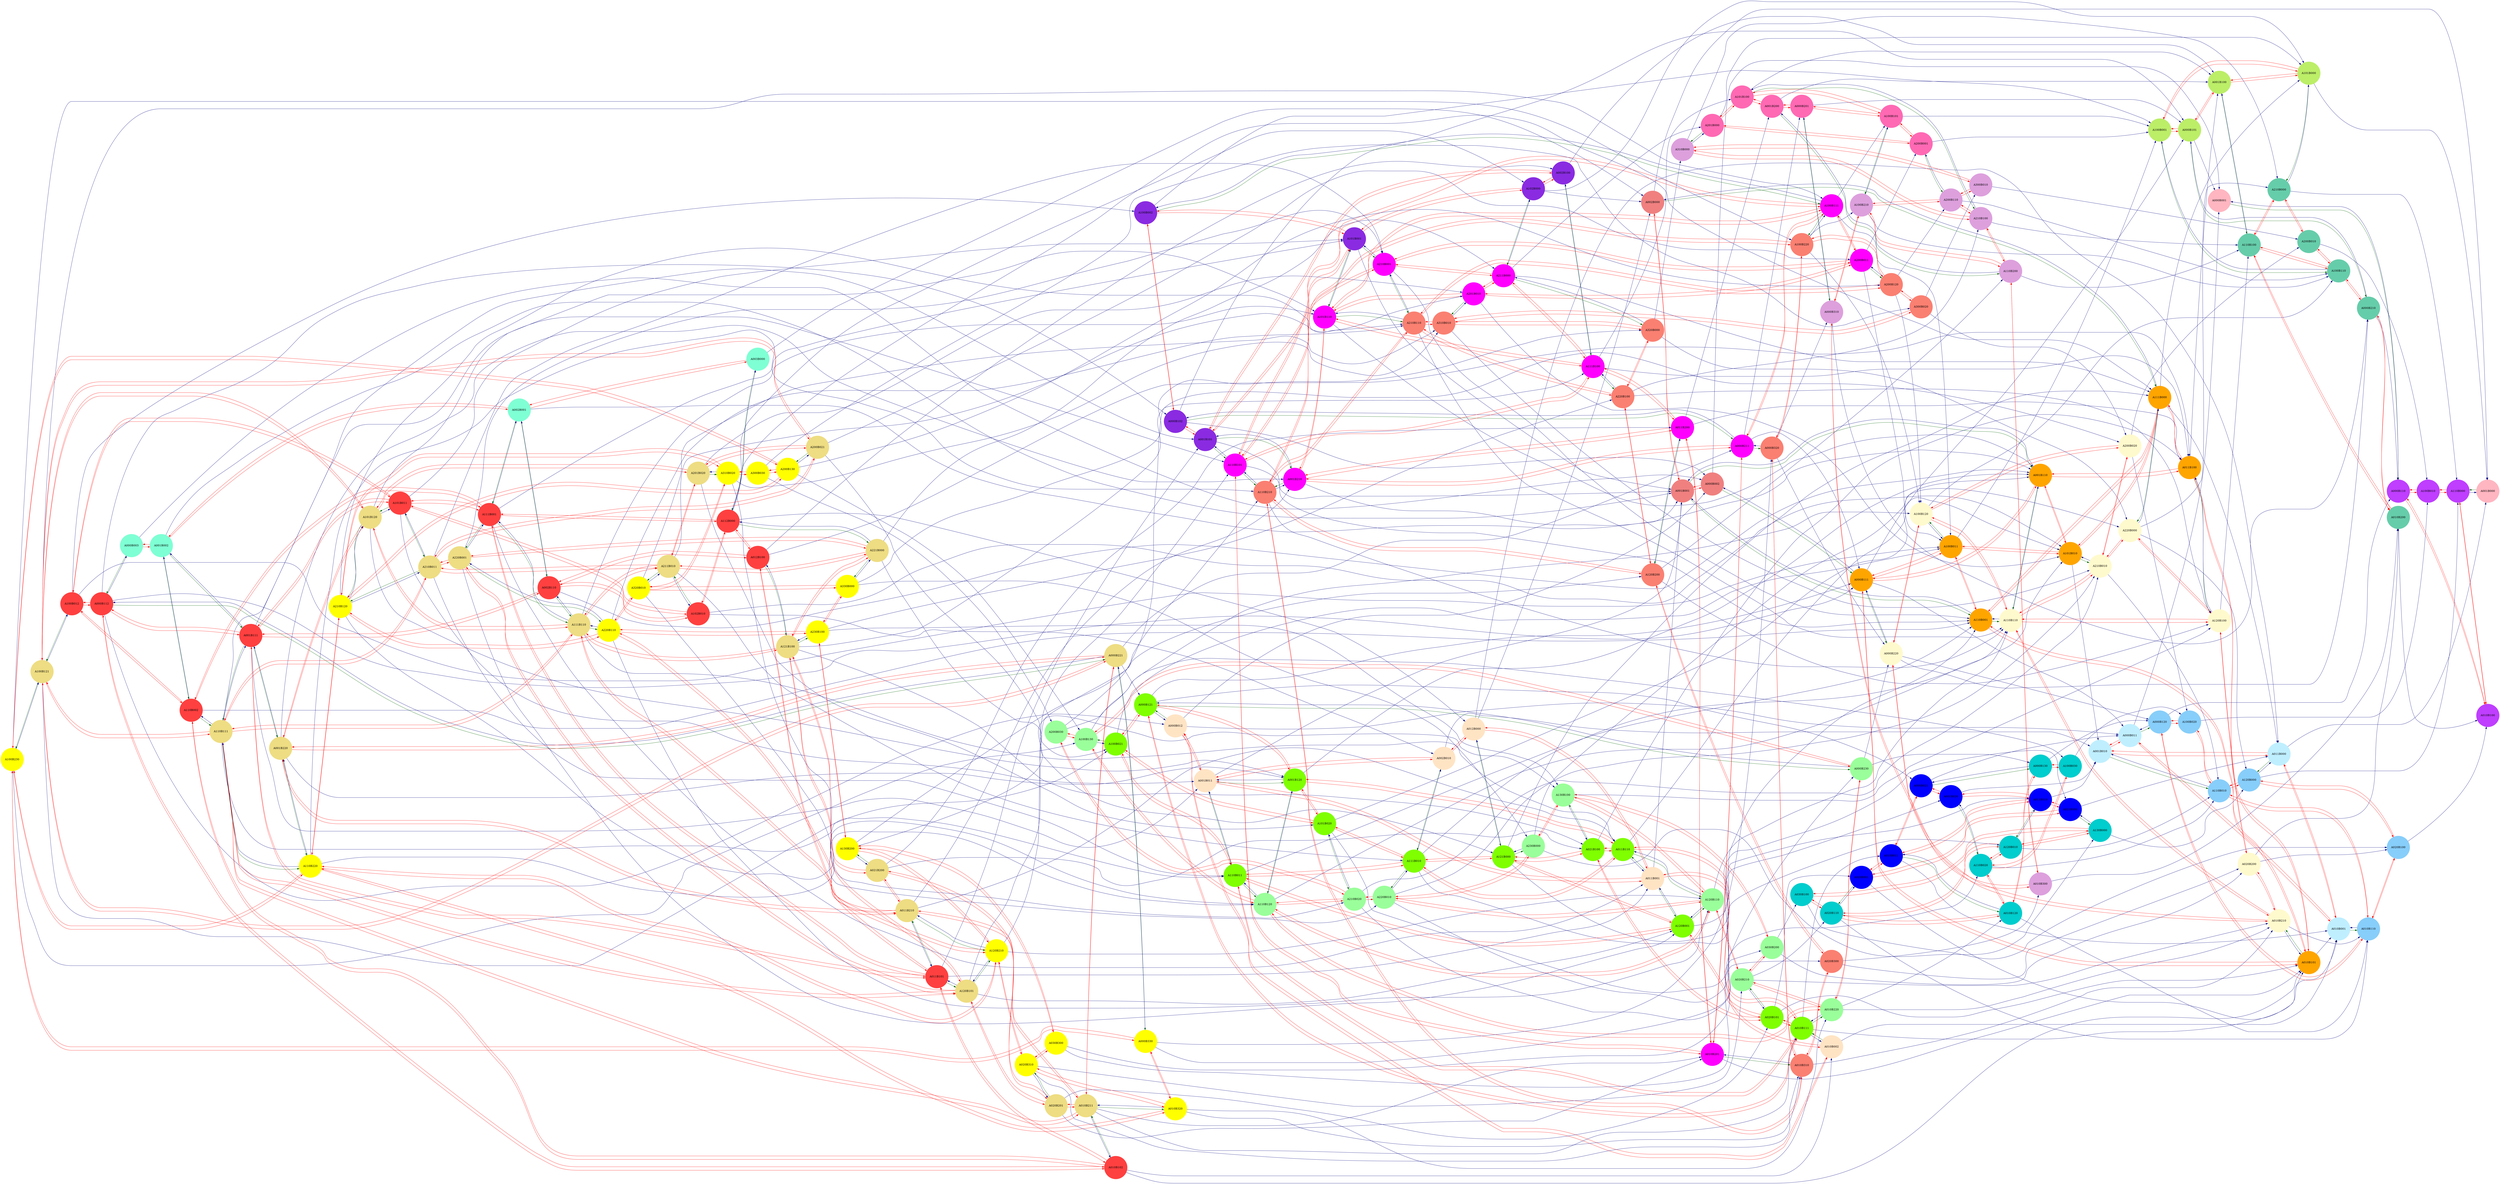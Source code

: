 digraph markov_chain {
	rankdir = LR
	A000B001 [shape = circle, style = filled, color = lightpink];
	A001B000 [shape = circle, style = filled, color = lightpink];
	A000B002 [shape = circle, style = filled, color = lightcoral];
	A001B001 [shape = circle, style = filled, color = lightcoral];
	A002B000 [shape = circle, style = filled, color = lightcoral];
	A000B003 [shape = circle, style = filled, color = aquamarine];
	A001B002 [shape = circle, style = filled, color = aquamarine];
	A002B001 [shape = circle, style = filled, color = aquamarine];
	A003B000 [shape = circle, style = filled, color = aquamarine];
	A000B011 [shape = circle, style = filled, color = lightblue1];
	A001B010 [shape = circle, style = filled, color = lightblue1];
	A010B001 [shape = circle, style = filled, color = lightblue1];
	A011B000 [shape = circle, style = filled, color = lightblue1];
	A000B012 [shape = circle, style = filled, color = bisque];
	A001B011 [shape = circle, style = filled, color = bisque];
	A002B010 [shape = circle, style = filled, color = bisque];
	A010B002 [shape = circle, style = filled, color = bisque];
	A011B001 [shape = circle, style = filled, color = bisque];
	A012B000 [shape = circle, style = filled, color = bisque];
	A000B021 [shape = circle, style = filled, color = blue];
	A001B020 [shape = circle, style = filled, color = blue];
	A010B011 [shape = circle, style = filled, color = blue];
	A011B010 [shape = circle, style = filled, color = blue];
	A020B001 [shape = circle, style = filled, color = blue];
	A021B000 [shape = circle, style = filled, color = blue];
	A000B101 [shape = circle, style = filled, color = darkolivegreen2];
	A001B100 [shape = circle, style = filled, color = darkolivegreen2];
	A100B001 [shape = circle, style = filled, color = darkolivegreen2];
	A101B000 [shape = circle, style = filled, color = darkolivegreen2];
	A000B102 [shape = circle, style = filled, color = blueviolet];
	A001B101 [shape = circle, style = filled, color = blueviolet];
	A002B100 [shape = circle, style = filled, color = blueviolet];
	A100B002 [shape = circle, style = filled, color = blueviolet];
	A101B001 [shape = circle, style = filled, color = blueviolet];
	A102B000 [shape = circle, style = filled, color = blueviolet];
	A000B110 [shape = circle, style = filled, color = darkorchid1];
	A010B100 [shape = circle, style = filled, color = darkorchid1];
	A100B010 [shape = circle, style = filled, color = darkorchid1];
	A110B000 [shape = circle, style = filled, color = darkorchid1];
	A000B111 [shape = circle, style = filled, color = orange];
	A001B110 [shape = circle, style = filled, color = orange];
	A010B101 [shape = circle, style = filled, color = orange];
	A011B100 [shape = circle, style = filled, color = orange];
	A100B011 [shape = circle, style = filled, color = orange];
	A101B010 [shape = circle, style = filled, color = orange];
	A110B001 [shape = circle, style = filled, color = orange];
	A111B000 [shape = circle, style = filled, color = orange];
	A000B112 [shape = circle, style = filled, color = brown1];
	A001B111 [shape = circle, style = filled, color = brown1];
	A002B110 [shape = circle, style = filled, color = brown1];
	A010B102 [shape = circle, style = filled, color = brown1];
	A011B101 [shape = circle, style = filled, color = brown1];
	A012B100 [shape = circle, style = filled, color = brown1];
	A100B012 [shape = circle, style = filled, color = brown1];
	A101B011 [shape = circle, style = filled, color = brown1];
	A102B010 [shape = circle, style = filled, color = brown1];
	A110B002 [shape = circle, style = filled, color = brown1];
	A111B001 [shape = circle, style = filled, color = brown1];
	A112B000 [shape = circle, style = filled, color = brown1];
	A000B120 [shape = circle, style = filled, color = lightskyblue];
	A010B110 [shape = circle, style = filled, color = lightskyblue];
	A020B100 [shape = circle, style = filled, color = lightskyblue];
	A100B020 [shape = circle, style = filled, color = lightskyblue];
	A110B010 [shape = circle, style = filled, color = lightskyblue];
	A120B000 [shape = circle, style = filled, color = lightskyblue];
	A000B121 [shape = circle, style = filled, color = chartreuse];
	A001B120 [shape = circle, style = filled, color = chartreuse];
	A010B111 [shape = circle, style = filled, color = chartreuse];
	A011B110 [shape = circle, style = filled, color = chartreuse];
	A020B101 [shape = circle, style = filled, color = chartreuse];
	A021B100 [shape = circle, style = filled, color = chartreuse];
	A100B021 [shape = circle, style = filled, color = chartreuse];
	A101B020 [shape = circle, style = filled, color = chartreuse];
	A110B011 [shape = circle, style = filled, color = chartreuse];
	A111B010 [shape = circle, style = filled, color = chartreuse];
	A120B001 [shape = circle, style = filled, color = chartreuse];
	A121B000 [shape = circle, style = filled, color = chartreuse];
	A000B130 [shape = circle, style = filled, color = cyan3];
	A010B120 [shape = circle, style = filled, color = cyan3];
	A020B110 [shape = circle, style = filled, color = cyan3];
	A030B100 [shape = circle, style = filled, color = cyan3];
	A100B030 [shape = circle, style = filled, color = cyan3];
	A110B020 [shape = circle, style = filled, color = cyan3];
	A120B010 [shape = circle, style = filled, color = cyan3];
	A130B000 [shape = circle, style = filled, color = cyan3];
	A000B201 [shape = circle, style = filled, color = hotpink];
	A001B200 [shape = circle, style = filled, color = hotpink];
	A100B101 [shape = circle, style = filled, color = hotpink];
	A101B100 [shape = circle, style = filled, color = hotpink];
	A200B001 [shape = circle, style = filled, color = hotpink];
	A201B000 [shape = circle, style = filled, color = hotpink];
	A000B210 [shape = circle, style = filled, color = mediumaquamarine];
	A010B200 [shape = circle, style = filled, color = mediumaquamarine];
	A100B110 [shape = circle, style = filled, color = mediumaquamarine];
	A110B100 [shape = circle, style = filled, color = mediumaquamarine];
	A200B010 [shape = circle, style = filled, color = mediumaquamarine];
	A210B000 [shape = circle, style = filled, color = mediumaquamarine];
	A000B211 [shape = circle, style = filled, color = magenta];
	A001B210 [shape = circle, style = filled, color = magenta];
	A010B201 [shape = circle, style = filled, color = magenta];
	A011B200 [shape = circle, style = filled, color = magenta];
	A100B111 [shape = circle, style = filled, color = magenta];
	A101B110 [shape = circle, style = filled, color = magenta];
	A110B101 [shape = circle, style = filled, color = magenta];
	A111B100 [shape = circle, style = filled, color = magenta];
	A200B011 [shape = circle, style = filled, color = magenta];
	A201B010 [shape = circle, style = filled, color = magenta];
	A210B001 [shape = circle, style = filled, color = magenta];
	A211B000 [shape = circle, style = filled, color = magenta];
	A000B220 [shape = circle, style = filled, color = lemonchiffon];
	A010B210 [shape = circle, style = filled, color = lemonchiffon];
	A020B200 [shape = circle, style = filled, color = lemonchiffon];
	A100B120 [shape = circle, style = filled, color = lemonchiffon];
	A110B110 [shape = circle, style = filled, color = lemonchiffon];
	A120B100 [shape = circle, style = filled, color = lemonchiffon];
	A200B020 [shape = circle, style = filled, color = lemonchiffon];
	A210B010 [shape = circle, style = filled, color = lemonchiffon];
	A220B000 [shape = circle, style = filled, color = lemonchiffon];
	A000B221 [shape = circle, style = filled, color = lightgoldenrod];
	A001B220 [shape = circle, style = filled, color = lightgoldenrod];
	A010B211 [shape = circle, style = filled, color = lightgoldenrod];
	A011B210 [shape = circle, style = filled, color = lightgoldenrod];
	A020B201 [shape = circle, style = filled, color = lightgoldenrod];
	A021B200 [shape = circle, style = filled, color = lightgoldenrod];
	A100B121 [shape = circle, style = filled, color = lightgoldenrod];
	A101B120 [shape = circle, style = filled, color = lightgoldenrod];
	A110B111 [shape = circle, style = filled, color = lightgoldenrod];
	A111B110 [shape = circle, style = filled, color = lightgoldenrod];
	A120B101 [shape = circle, style = filled, color = lightgoldenrod];
	A121B100 [shape = circle, style = filled, color = lightgoldenrod];
	A200B021 [shape = circle, style = filled, color = lightgoldenrod];
	A201B020 [shape = circle, style = filled, color = lightgoldenrod];
	A210B011 [shape = circle, style = filled, color = lightgoldenrod];
	A211B010 [shape = circle, style = filled, color = lightgoldenrod];
	A220B001 [shape = circle, style = filled, color = lightgoldenrod];
	A221B000 [shape = circle, style = filled, color = lightgoldenrod];
	A000B230 [shape = circle, style = filled, color = palegreen1];
	A010B220 [shape = circle, style = filled, color = palegreen1];
	A020B210 [shape = circle, style = filled, color = palegreen1];
	A030B200 [shape = circle, style = filled, color = palegreen1];
	A100B130 [shape = circle, style = filled, color = palegreen1];
	A110B120 [shape = circle, style = filled, color = palegreen1];
	A120B110 [shape = circle, style = filled, color = palegreen1];
	A130B100 [shape = circle, style = filled, color = palegreen1];
	A200B030 [shape = circle, style = filled, color = palegreen1];
	A210B020 [shape = circle, style = filled, color = palegreen1];
	A220B010 [shape = circle, style = filled, color = palegreen1];
	A230B000 [shape = circle, style = filled, color = palegreen1];
	A000B310 [shape = circle, style = filled, color = plum];
	A010B300 [shape = circle, style = filled, color = plum];
	A100B210 [shape = circle, style = filled, color = plum];
	A110B200 [shape = circle, style = filled, color = plum];
	A200B110 [shape = circle, style = filled, color = plum];
	A210B100 [shape = circle, style = filled, color = plum];
	A300B010 [shape = circle, style = filled, color = plum];
	A310B000 [shape = circle, style = filled, color = plum];
	A000B320 [shape = circle, style = filled, color = salmon];
	A010B310 [shape = circle, style = filled, color = salmon];
	A020B300 [shape = circle, style = filled, color = salmon];
	A100B220 [shape = circle, style = filled, color = salmon];
	A110B210 [shape = circle, style = filled, color = salmon];
	A120B200 [shape = circle, style = filled, color = salmon];
	A200B120 [shape = circle, style = filled, color = salmon];
	A210B110 [shape = circle, style = filled, color = salmon];
	A220B100 [shape = circle, style = filled, color = salmon];
	A300B020 [shape = circle, style = filled, color = salmon];
	A310B010 [shape = circle, style = filled, color = salmon];
	A320B000 [shape = circle, style = filled, color = salmon];
	A000B330 [shape = circle, style = filled, color = yellow];
	A010B320 [shape = circle, style = filled, color = yellow];
	A020B310 [shape = circle, style = filled, color = yellow];
	A030B300 [shape = circle, style = filled, color = yellow];
	A100B230 [shape = circle, style = filled, color = yellow];
	A110B220 [shape = circle, style = filled, color = yellow];
	A120B210 [shape = circle, style = filled, color = yellow];
	A130B200 [shape = circle, style = filled, color = yellow];
	A200B130 [shape = circle, style = filled, color = yellow];
	A210B120 [shape = circle, style = filled, color = yellow];
	A220B110 [shape = circle, style = filled, color = yellow];
	A230B100 [shape = circle, style = filled, color = yellow];
	A300B030 [shape = circle, style = filled, color = yellow];
	A310B020 [shape = circle, style = filled, color = yellow];
	A320B010 [shape = circle, style = filled, color = yellow];
	A330B000 [shape = circle, style = filled, color = yellow];
	A000B001 -> A000B110 [ color = darkgreen ];
	A001B000 -> A110B000 [ color = darkgreen ];
	A000B002 -> A000B001 [ color = navy ];
	A000B002 -> A001B001 [ color = red ];
	A000B002 -> A000B111 [ color = darkgreen ];
	A001B001 -> A000B002 [ color = red ];
	A001B001 -> A002B000 [ color = red ];
	A001B001 -> A001B110 [ color = darkgreen ];
	A001B001 -> A110B001 [ color = darkgreen ];
	A002B000 -> A001B000 [ color = navy ];
	A002B000 -> A001B001 [ color = red ];
	A002B000 -> A111B000 [ color = darkgreen ];
	A000B003 -> A000B002 [ color = navy ];
	A000B003 -> A001B002 [ color = red ];
	A000B003 -> A000B112 [ color = darkgreen ];
	A001B002 -> A001B001 [ color = navy ];
	A001B002 -> A000B003 [ color = red ];
	A001B002 -> A002B001 [ color = red ];
	A001B002 -> A001B111 [ color = darkgreen ];
	A001B002 -> A110B002 [ color = darkgreen ];
	A002B001 -> A001B001 [ color = navy ];
	A002B001 -> A001B002 [ color = red ];
	A002B001 -> A003B000 [ color = red ];
	A002B001 -> A002B110 [ color = darkgreen ];
	A002B001 -> A111B001 [ color = darkgreen ];
	A003B000 -> A002B000 [ color = navy ];
	A003B000 -> A002B001 [ color = red ];
	A003B000 -> A112B000 [ color = darkgreen ];
	A000B011 -> A000B001 [ color = navy ];
	A000B011 -> A001B010 [ color = red ];
	A000B011 -> A010B001 [ color = red ];
	A000B011 -> A000B120 [ color = darkgreen ];
	A001B010 -> A000B011 [ color = red ];
	A001B010 -> A011B000 [ color = red ];
	A001B010 -> A110B010 [ color = darkgreen ];
	A010B001 -> A000B011 [ color = red ];
	A010B001 -> A011B000 [ color = red ];
	A010B001 -> A010B110 [ color = darkgreen ];
	A011B000 -> A001B000 [ color = navy ];
	A011B000 -> A001B010 [ color = red ];
	A011B000 -> A010B001 [ color = red ];
	A011B000 -> A120B000 [ color = darkgreen ];
	A000B012 -> A000B002 [ color = navy ];
	A000B012 -> A000B011 [ color = navy ];
	A000B012 -> A001B011 [ color = red ];
	A000B012 -> A010B002 [ color = red ];
	A000B012 -> A000B121 [ color = darkgreen ];
	A001B011 -> A001B001 [ color = navy ];
	A001B011 -> A000B012 [ color = red ];
	A001B011 -> A002B010 [ color = red ];
	A001B011 -> A011B001 [ color = red ];
	A001B011 -> A001B120 [ color = darkgreen ];
	A001B011 -> A110B011 [ color = darkgreen ];
	A002B010 -> A001B010 [ color = navy ];
	A002B010 -> A001B011 [ color = red ];
	A002B010 -> A012B000 [ color = red ];
	A002B010 -> A111B010 [ color = darkgreen ];
	A010B002 -> A010B001 [ color = navy ];
	A010B002 -> A000B012 [ color = red ];
	A010B002 -> A011B001 [ color = red ];
	A010B002 -> A010B111 [ color = darkgreen ];
	A011B001 -> A001B001 [ color = navy ];
	A011B001 -> A001B011 [ color = red ];
	A011B001 -> A010B002 [ color = red ];
	A011B001 -> A012B000 [ color = red ];
	A011B001 -> A011B110 [ color = darkgreen ];
	A011B001 -> A120B001 [ color = darkgreen ];
	A012B000 -> A002B000 [ color = navy ];
	A012B000 -> A011B000 [ color = navy ];
	A012B000 -> A002B010 [ color = red ];
	A012B000 -> A011B001 [ color = red ];
	A012B000 -> A121B000 [ color = darkgreen ];
	A000B021 -> A000B011 [ color = navy ];
	A000B021 -> A001B020 [ color = red ];
	A000B021 -> A010B011 [ color = red ];
	A000B021 -> A000B130 [ color = darkgreen ];
	A001B020 -> A001B010 [ color = navy ];
	A001B020 -> A000B021 [ color = red ];
	A001B020 -> A011B010 [ color = red ];
	A001B020 -> A110B020 [ color = darkgreen ];
	A010B011 -> A010B001 [ color = navy ];
	A010B011 -> A000B021 [ color = red ];
	A010B011 -> A011B010 [ color = red ];
	A010B011 -> A020B001 [ color = red ];
	A010B011 -> A010B120 [ color = darkgreen ];
	A011B010 -> A001B010 [ color = navy ];
	A011B010 -> A001B020 [ color = red ];
	A011B010 -> A010B011 [ color = red ];
	A011B010 -> A021B000 [ color = red ];
	A011B010 -> A120B010 [ color = darkgreen ];
	A020B001 -> A010B001 [ color = navy ];
	A020B001 -> A010B011 [ color = red ];
	A020B001 -> A021B000 [ color = red ];
	A020B001 -> A020B110 [ color = darkgreen ];
	A021B000 -> A011B000 [ color = navy ];
	A021B000 -> A011B010 [ color = red ];
	A021B000 -> A020B001 [ color = red ];
	A021B000 -> A130B000 [ color = darkgreen ];
	A000B101 -> A000B001 [ color = navy ];
	A000B101 -> A001B100 [ color = red ];
	A000B101 -> A100B001 [ color = red ];
	A000B101 -> A000B210 [ color = darkgreen ];
	A001B100 -> A000B101 [ color = red ];
	A001B100 -> A101B000 [ color = red ];
	A001B100 -> A110B100 [ color = darkgreen ];
	A100B001 -> A000B101 [ color = red ];
	A100B001 -> A101B000 [ color = red ];
	A100B001 -> A100B110 [ color = darkgreen ];
	A101B000 -> A001B000 [ color = navy ];
	A101B000 -> A001B100 [ color = red ];
	A101B000 -> A100B001 [ color = red ];
	A101B000 -> A210B000 [ color = darkgreen ];
	A000B102 -> A000B002 [ color = navy ];
	A000B102 -> A000B101 [ color = navy ];
	A000B102 -> A001B101 [ color = red ];
	A000B102 -> A100B002 [ color = red ];
	A000B102 -> A000B211 [ color = darkgreen ];
	A001B101 -> A001B001 [ color = navy ];
	A001B101 -> A000B102 [ color = red ];
	A001B101 -> A002B100 [ color = red ];
	A001B101 -> A101B001 [ color = red ];
	A001B101 -> A001B210 [ color = darkgreen ];
	A001B101 -> A110B101 [ color = darkgreen ];
	A002B100 -> A001B100 [ color = navy ];
	A002B100 -> A001B101 [ color = red ];
	A002B100 -> A102B000 [ color = red ];
	A002B100 -> A111B100 [ color = darkgreen ];
	A100B002 -> A100B001 [ color = navy ];
	A100B002 -> A000B102 [ color = red ];
	A100B002 -> A101B001 [ color = red ];
	A100B002 -> A100B111 [ color = darkgreen ];
	A101B001 -> A001B001 [ color = navy ];
	A101B001 -> A001B101 [ color = red ];
	A101B001 -> A100B002 [ color = red ];
	A101B001 -> A102B000 [ color = red ];
	A101B001 -> A101B110 [ color = darkgreen ];
	A101B001 -> A210B001 [ color = darkgreen ];
	A102B000 -> A002B000 [ color = navy ];
	A102B000 -> A101B000 [ color = navy ];
	A102B000 -> A002B100 [ color = red ];
	A102B000 -> A101B001 [ color = red ];
	A102B000 -> A211B000 [ color = darkgreen ];
	A000B110 -> A000B001 [ color = navy ];
	A000B110 -> A010B100 [ color = red ];
	A000B110 -> A100B010 [ color = red ];
	A010B100 -> A000B110 [ color = red ];
	A010B100 -> A110B000 [ color = red ];
	A100B010 -> A000B110 [ color = red ];
	A100B010 -> A110B000 [ color = red ];
	A110B000 -> A001B000 [ color = navy ];
	A110B000 -> A010B100 [ color = red ];
	A110B000 -> A100B010 [ color = red ];
	A000B111 -> A000B002 [ color = navy ];
	A000B111 -> A000B011 [ color = navy ];
	A000B111 -> A000B101 [ color = navy ];
	A000B111 -> A001B110 [ color = red ];
	A000B111 -> A010B101 [ color = red ];
	A000B111 -> A100B011 [ color = red ];
	A000B111 -> A000B220 [ color = darkgreen ];
	A001B110 -> A001B001 [ color = navy ];
	A001B110 -> A000B111 [ color = red ];
	A001B110 -> A011B100 [ color = red ];
	A001B110 -> A101B010 [ color = red ];
	A001B110 -> A110B110 [ color = darkgreen ];
	A010B101 -> A010B001 [ color = navy ];
	A010B101 -> A000B111 [ color = red ];
	A010B101 -> A011B100 [ color = red ];
	A010B101 -> A110B001 [ color = red ];
	A010B101 -> A010B210 [ color = darkgreen ];
	A011B100 -> A001B100 [ color = navy ];
	A011B100 -> A001B110 [ color = red ];
	A011B100 -> A010B101 [ color = red ];
	A011B100 -> A111B000 [ color = red ];
	A011B100 -> A120B100 [ color = darkgreen ];
	A100B011 -> A100B001 [ color = navy ];
	A100B011 -> A000B111 [ color = red ];
	A100B011 -> A101B010 [ color = red ];
	A100B011 -> A110B001 [ color = red ];
	A100B011 -> A100B120 [ color = darkgreen ];
	A101B010 -> A001B010 [ color = navy ];
	A101B010 -> A001B110 [ color = red ];
	A101B010 -> A100B011 [ color = red ];
	A101B010 -> A111B000 [ color = red ];
	A101B010 -> A210B010 [ color = darkgreen ];
	A110B001 -> A001B001 [ color = navy ];
	A110B001 -> A010B101 [ color = red ];
	A110B001 -> A100B011 [ color = red ];
	A110B001 -> A111B000 [ color = red ];
	A110B001 -> A110B110 [ color = darkgreen ];
	A111B000 -> A002B000 [ color = navy ];
	A111B000 -> A011B000 [ color = navy ];
	A111B000 -> A101B000 [ color = navy ];
	A111B000 -> A011B100 [ color = red ];
	A111B000 -> A101B010 [ color = red ];
	A111B000 -> A110B001 [ color = red ];
	A111B000 -> A220B000 [ color = darkgreen ];
	A000B112 -> A000B003 [ color = navy ];
	A000B112 -> A000B012 [ color = navy ];
	A000B112 -> A000B102 [ color = navy ];
	A000B112 -> A000B111 [ color = navy ];
	A000B112 -> A001B111 [ color = red ];
	A000B112 -> A010B102 [ color = red ];
	A000B112 -> A100B012 [ color = red ];
	A000B112 -> A000B221 [ color = darkgreen ];
	A001B111 -> A001B002 [ color = navy ];
	A001B111 -> A001B011 [ color = navy ];
	A001B111 -> A001B101 [ color = navy ];
	A001B111 -> A000B112 [ color = red ];
	A001B111 -> A002B110 [ color = red ];
	A001B111 -> A011B101 [ color = red ];
	A001B111 -> A101B011 [ color = red ];
	A001B111 -> A001B220 [ color = darkgreen ];
	A001B111 -> A110B111 [ color = darkgreen ];
	A002B110 -> A002B001 [ color = navy ];
	A002B110 -> A001B110 [ color = navy ];
	A002B110 -> A001B111 [ color = red ];
	A002B110 -> A012B100 [ color = red ];
	A002B110 -> A102B010 [ color = red ];
	A002B110 -> A111B110 [ color = darkgreen ];
	A010B102 -> A010B002 [ color = navy ];
	A010B102 -> A010B101 [ color = navy ];
	A010B102 -> A000B112 [ color = red ];
	A010B102 -> A011B101 [ color = red ];
	A010B102 -> A110B002 [ color = red ];
	A010B102 -> A010B211 [ color = darkgreen ];
	A011B101 -> A011B001 [ color = navy ];
	A011B101 -> A001B101 [ color = navy ];
	A011B101 -> A001B111 [ color = red ];
	A011B101 -> A010B102 [ color = red ];
	A011B101 -> A012B100 [ color = red ];
	A011B101 -> A111B001 [ color = red ];
	A011B101 -> A011B210 [ color = darkgreen ];
	A011B101 -> A120B101 [ color = darkgreen ];
	A012B100 -> A002B100 [ color = navy ];
	A012B100 -> A011B100 [ color = navy ];
	A012B100 -> A002B110 [ color = red ];
	A012B100 -> A011B101 [ color = red ];
	A012B100 -> A112B000 [ color = red ];
	A012B100 -> A121B100 [ color = darkgreen ];
	A100B012 -> A100B002 [ color = navy ];
	A100B012 -> A100B011 [ color = navy ];
	A100B012 -> A000B112 [ color = red ];
	A100B012 -> A101B011 [ color = red ];
	A100B012 -> A110B002 [ color = red ];
	A100B012 -> A100B121 [ color = darkgreen ];
	A101B011 -> A001B011 [ color = navy ];
	A101B011 -> A101B001 [ color = navy ];
	A101B011 -> A001B111 [ color = red ];
	A101B011 -> A100B012 [ color = red ];
	A101B011 -> A102B010 [ color = red ];
	A101B011 -> A111B001 [ color = red ];
	A101B011 -> A101B120 [ color = darkgreen ];
	A101B011 -> A210B011 [ color = darkgreen ];
	A102B010 -> A002B010 [ color = navy ];
	A102B010 -> A101B010 [ color = navy ];
	A102B010 -> A002B110 [ color = red ];
	A102B010 -> A101B011 [ color = red ];
	A102B010 -> A112B000 [ color = red ];
	A102B010 -> A211B010 [ color = darkgreen ];
	A110B002 -> A001B002 [ color = navy ];
	A110B002 -> A110B001 [ color = navy ];
	A110B002 -> A010B102 [ color = red ];
	A110B002 -> A100B012 [ color = red ];
	A110B002 -> A111B001 [ color = red ];
	A110B002 -> A110B111 [ color = darkgreen ];
	A111B001 -> A002B001 [ color = navy ];
	A111B001 -> A011B001 [ color = navy ];
	A111B001 -> A101B001 [ color = navy ];
	A111B001 -> A011B101 [ color = red ];
	A111B001 -> A101B011 [ color = red ];
	A111B001 -> A110B002 [ color = red ];
	A111B001 -> A112B000 [ color = red ];
	A111B001 -> A111B110 [ color = darkgreen ];
	A111B001 -> A220B001 [ color = darkgreen ];
	A112B000 -> A003B000 [ color = navy ];
	A112B000 -> A012B000 [ color = navy ];
	A112B000 -> A102B000 [ color = navy ];
	A112B000 -> A111B000 [ color = navy ];
	A112B000 -> A012B100 [ color = red ];
	A112B000 -> A102B010 [ color = red ];
	A112B000 -> A111B001 [ color = red ];
	A112B000 -> A221B000 [ color = darkgreen ];
	A000B120 -> A000B011 [ color = navy ];
	A000B120 -> A000B110 [ color = navy ];
	A000B120 -> A010B110 [ color = red ];
	A000B120 -> A100B020 [ color = red ];
	A010B110 -> A010B001 [ color = navy ];
	A010B110 -> A000B120 [ color = red ];
	A010B110 -> A020B100 [ color = red ];
	A010B110 -> A110B010 [ color = red ];
	A020B100 -> A010B100 [ color = navy ];
	A020B100 -> A010B110 [ color = red ];
	A020B100 -> A120B000 [ color = red ];
	A100B020 -> A100B010 [ color = navy ];
	A100B020 -> A000B120 [ color = red ];
	A100B020 -> A110B010 [ color = red ];
	A110B010 -> A001B010 [ color = navy ];
	A110B010 -> A010B110 [ color = red ];
	A110B010 -> A100B020 [ color = red ];
	A110B010 -> A120B000 [ color = red ];
	A120B000 -> A011B000 [ color = navy ];
	A120B000 -> A110B000 [ color = navy ];
	A120B000 -> A020B100 [ color = red ];
	A120B000 -> A110B010 [ color = red ];
	A000B121 -> A000B012 [ color = navy ];
	A000B121 -> A000B021 [ color = navy ];
	A000B121 -> A000B111 [ color = navy ];
	A000B121 -> A001B120 [ color = red ];
	A000B121 -> A010B111 [ color = red ];
	A000B121 -> A100B021 [ color = red ];
	A000B121 -> A000B230 [ color = darkgreen ];
	A001B120 -> A001B011 [ color = navy ];
	A001B120 -> A001B110 [ color = navy ];
	A001B120 -> A000B121 [ color = red ];
	A001B120 -> A011B110 [ color = red ];
	A001B120 -> A101B020 [ color = red ];
	A001B120 -> A110B120 [ color = darkgreen ];
	A010B111 -> A010B002 [ color = navy ];
	A010B111 -> A010B011 [ color = navy ];
	A010B111 -> A010B101 [ color = navy ];
	A010B111 -> A000B121 [ color = red ];
	A010B111 -> A011B110 [ color = red ];
	A010B111 -> A020B101 [ color = red ];
	A010B111 -> A110B011 [ color = red ];
	A010B111 -> A010B220 [ color = darkgreen ];
	A011B110 -> A011B001 [ color = navy ];
	A011B110 -> A001B110 [ color = navy ];
	A011B110 -> A001B120 [ color = red ];
	A011B110 -> A010B111 [ color = red ];
	A011B110 -> A021B100 [ color = red ];
	A011B110 -> A111B010 [ color = red ];
	A011B110 -> A120B110 [ color = darkgreen ];
	A020B101 -> A020B001 [ color = navy ];
	A020B101 -> A010B101 [ color = navy ];
	A020B101 -> A010B111 [ color = red ];
	A020B101 -> A021B100 [ color = red ];
	A020B101 -> A120B001 [ color = red ];
	A020B101 -> A020B210 [ color = darkgreen ];
	A021B100 -> A011B100 [ color = navy ];
	A021B100 -> A011B110 [ color = red ];
	A021B100 -> A020B101 [ color = red ];
	A021B100 -> A121B000 [ color = red ];
	A021B100 -> A130B100 [ color = darkgreen ];
	A100B021 -> A100B011 [ color = navy ];
	A100B021 -> A000B121 [ color = red ];
	A100B021 -> A101B020 [ color = red ];
	A100B021 -> A110B011 [ color = red ];
	A100B021 -> A100B130 [ color = darkgreen ];
	A101B020 -> A001B020 [ color = navy ];
	A101B020 -> A101B010 [ color = navy ];
	A101B020 -> A001B120 [ color = red ];
	A101B020 -> A100B021 [ color = red ];
	A101B020 -> A111B010 [ color = red ];
	A101B020 -> A210B020 [ color = darkgreen ];
	A110B011 -> A001B011 [ color = navy ];
	A110B011 -> A110B001 [ color = navy ];
	A110B011 -> A010B111 [ color = red ];
	A110B011 -> A100B021 [ color = red ];
	A110B011 -> A111B010 [ color = red ];
	A110B011 -> A120B001 [ color = red ];
	A110B011 -> A110B120 [ color = darkgreen ];
	A111B010 -> A002B010 [ color = navy ];
	A111B010 -> A011B010 [ color = navy ];
	A111B010 -> A101B010 [ color = navy ];
	A111B010 -> A011B110 [ color = red ];
	A111B010 -> A101B020 [ color = red ];
	A111B010 -> A110B011 [ color = red ];
	A111B010 -> A121B000 [ color = red ];
	A111B010 -> A220B010 [ color = darkgreen ];
	A120B001 -> A011B001 [ color = navy ];
	A120B001 -> A110B001 [ color = navy ];
	A120B001 -> A020B101 [ color = red ];
	A120B001 -> A110B011 [ color = red ];
	A120B001 -> A121B000 [ color = red ];
	A120B001 -> A120B110 [ color = darkgreen ];
	A121B000 -> A012B000 [ color = navy ];
	A121B000 -> A021B000 [ color = navy ];
	A121B000 -> A111B000 [ color = navy ];
	A121B000 -> A021B100 [ color = red ];
	A121B000 -> A111B010 [ color = red ];
	A121B000 -> A120B001 [ color = red ];
	A121B000 -> A230B000 [ color = darkgreen ];
	A000B130 -> A000B021 [ color = navy ];
	A000B130 -> A000B120 [ color = navy ];
	A000B130 -> A010B120 [ color = red ];
	A000B130 -> A100B030 [ color = red ];
	A010B120 -> A010B011 [ color = navy ];
	A010B120 -> A010B110 [ color = navy ];
	A010B120 -> A000B130 [ color = red ];
	A010B120 -> A020B110 [ color = red ];
	A010B120 -> A110B020 [ color = red ];
	A020B110 -> A020B001 [ color = navy ];
	A020B110 -> A010B110 [ color = navy ];
	A020B110 -> A010B120 [ color = red ];
	A020B110 -> A030B100 [ color = red ];
	A020B110 -> A120B010 [ color = red ];
	A030B100 -> A020B100 [ color = navy ];
	A030B100 -> A020B110 [ color = red ];
	A030B100 -> A130B000 [ color = red ];
	A100B030 -> A100B020 [ color = navy ];
	A100B030 -> A000B130 [ color = red ];
	A100B030 -> A110B020 [ color = red ];
	A110B020 -> A001B020 [ color = navy ];
	A110B020 -> A110B010 [ color = navy ];
	A110B020 -> A010B120 [ color = red ];
	A110B020 -> A100B030 [ color = red ];
	A110B020 -> A120B010 [ color = red ];
	A120B010 -> A011B010 [ color = navy ];
	A120B010 -> A110B010 [ color = navy ];
	A120B010 -> A020B110 [ color = red ];
	A120B010 -> A110B020 [ color = red ];
	A120B010 -> A130B000 [ color = red ];
	A130B000 -> A021B000 [ color = navy ];
	A130B000 -> A120B000 [ color = navy ];
	A130B000 -> A030B100 [ color = red ];
	A130B000 -> A120B010 [ color = red ];
	A000B201 -> A000B101 [ color = navy ];
	A000B201 -> A001B200 [ color = red ];
	A000B201 -> A100B101 [ color = red ];
	A000B201 -> A000B310 [ color = darkgreen ];
	A001B200 -> A001B100 [ color = navy ];
	A001B200 -> A000B201 [ color = red ];
	A001B200 -> A101B100 [ color = red ];
	A001B200 -> A110B200 [ color = darkgreen ];
	A100B101 -> A100B001 [ color = navy ];
	A100B101 -> A000B201 [ color = red ];
	A100B101 -> A101B100 [ color = red ];
	A100B101 -> A200B001 [ color = red ];
	A100B101 -> A100B210 [ color = darkgreen ];
	A101B100 -> A001B100 [ color = navy ];
	A101B100 -> A001B200 [ color = red ];
	A101B100 -> A100B101 [ color = red ];
	A101B100 -> A201B000 [ color = red ];
	A101B100 -> A210B100 [ color = darkgreen ];
	A200B001 -> A100B001 [ color = navy ];
	A200B001 -> A100B101 [ color = red ];
	A200B001 -> A201B000 [ color = red ];
	A200B001 -> A200B110 [ color = darkgreen ];
	A201B000 -> A101B000 [ color = navy ];
	A201B000 -> A101B100 [ color = red ];
	A201B000 -> A200B001 [ color = red ];
	A201B000 -> A310B000 [ color = darkgreen ];
	A000B210 -> A000B101 [ color = navy ];
	A000B210 -> A000B110 [ color = navy ];
	A000B210 -> A010B200 [ color = red ];
	A000B210 -> A100B110 [ color = red ];
	A010B200 -> A010B100 [ color = navy ];
	A010B200 -> A000B210 [ color = red ];
	A010B200 -> A110B100 [ color = red ];
	A100B110 -> A100B001 [ color = navy ];
	A100B110 -> A000B210 [ color = red ];
	A100B110 -> A110B100 [ color = red ];
	A100B110 -> A200B010 [ color = red ];
	A110B100 -> A001B100 [ color = navy ];
	A110B100 -> A010B200 [ color = red ];
	A110B100 -> A100B110 [ color = red ];
	A110B100 -> A210B000 [ color = red ];
	A200B010 -> A100B010 [ color = navy ];
	A200B010 -> A100B110 [ color = red ];
	A200B010 -> A210B000 [ color = red ];
	A210B000 -> A101B000 [ color = navy ];
	A210B000 -> A110B000 [ color = navy ];
	A210B000 -> A110B100 [ color = red ];
	A210B000 -> A200B010 [ color = red ];
	A000B211 -> A000B102 [ color = navy ];
	A000B211 -> A000B111 [ color = navy ];
	A000B211 -> A000B201 [ color = navy ];
	A000B211 -> A001B210 [ color = red ];
	A000B211 -> A010B201 [ color = red ];
	A000B211 -> A100B111 [ color = red ];
	A000B211 -> A000B320 [ color = darkgreen ];
	A001B210 -> A001B101 [ color = navy ];
	A001B210 -> A001B110 [ color = navy ];
	A001B210 -> A000B211 [ color = red ];
	A001B210 -> A011B200 [ color = red ];
	A001B210 -> A101B110 [ color = red ];
	A001B210 -> A110B210 [ color = darkgreen ];
	A010B201 -> A010B101 [ color = navy ];
	A010B201 -> A000B211 [ color = red ];
	A010B201 -> A011B200 [ color = red ];
	A010B201 -> A110B101 [ color = red ];
	A010B201 -> A010B310 [ color = darkgreen ];
	A011B200 -> A011B100 [ color = navy ];
	A011B200 -> A001B200 [ color = navy ];
	A011B200 -> A001B210 [ color = red ];
	A011B200 -> A010B201 [ color = red ];
	A011B200 -> A111B100 [ color = red ];
	A011B200 -> A120B200 [ color = darkgreen ];
	A100B111 -> A100B002 [ color = navy ];
	A100B111 -> A100B011 [ color = navy ];
	A100B111 -> A100B101 [ color = navy ];
	A100B111 -> A000B211 [ color = red ];
	A100B111 -> A101B110 [ color = red ];
	A100B111 -> A110B101 [ color = red ];
	A100B111 -> A200B011 [ color = red ];
	A100B111 -> A100B220 [ color = darkgreen ];
	A101B110 -> A101B001 [ color = navy ];
	A101B110 -> A001B110 [ color = navy ];
	A101B110 -> A001B210 [ color = red ];
	A101B110 -> A100B111 [ color = red ];
	A101B110 -> A111B100 [ color = red ];
	A101B110 -> A201B010 [ color = red ];
	A101B110 -> A210B110 [ color = darkgreen ];
	A110B101 -> A001B101 [ color = navy ];
	A110B101 -> A110B001 [ color = navy ];
	A110B101 -> A010B201 [ color = red ];
	A110B101 -> A100B111 [ color = red ];
	A110B101 -> A111B100 [ color = red ];
	A110B101 -> A210B001 [ color = red ];
	A110B101 -> A110B210 [ color = darkgreen ];
	A111B100 -> A002B100 [ color = navy ];
	A111B100 -> A011B100 [ color = navy ];
	A111B100 -> A101B100 [ color = navy ];
	A111B100 -> A011B200 [ color = red ];
	A111B100 -> A101B110 [ color = red ];
	A111B100 -> A110B101 [ color = red ];
	A111B100 -> A211B000 [ color = red ];
	A111B100 -> A220B100 [ color = darkgreen ];
	A200B011 -> A100B011 [ color = navy ];
	A200B011 -> A200B001 [ color = navy ];
	A200B011 -> A100B111 [ color = red ];
	A200B011 -> A201B010 [ color = red ];
	A200B011 -> A210B001 [ color = red ];
	A200B011 -> A200B120 [ color = darkgreen ];
	A201B010 -> A101B010 [ color = navy ];
	A201B010 -> A101B110 [ color = red ];
	A201B010 -> A200B011 [ color = red ];
	A201B010 -> A211B000 [ color = red ];
	A201B010 -> A310B010 [ color = darkgreen ];
	A210B001 -> A101B001 [ color = navy ];
	A210B001 -> A110B001 [ color = navy ];
	A210B001 -> A110B101 [ color = red ];
	A210B001 -> A200B011 [ color = red ];
	A210B001 -> A211B000 [ color = red ];
	A210B001 -> A210B110 [ color = darkgreen ];
	A211B000 -> A102B000 [ color = navy ];
	A211B000 -> A111B000 [ color = navy ];
	A211B000 -> A201B000 [ color = navy ];
	A211B000 -> A111B100 [ color = red ];
	A211B000 -> A201B010 [ color = red ];
	A211B000 -> A210B001 [ color = red ];
	A211B000 -> A320B000 [ color = darkgreen ];
	A000B220 -> A000B111 [ color = navy ];
	A000B220 -> A000B120 [ color = navy ];
	A000B220 -> A000B210 [ color = navy ];
	A000B220 -> A010B210 [ color = red ];
	A000B220 -> A100B120 [ color = red ];
	A010B210 -> A010B101 [ color = navy ];
	A010B210 -> A010B110 [ color = navy ];
	A010B210 -> A000B220 [ color = red ];
	A010B210 -> A020B200 [ color = red ];
	A010B210 -> A110B110 [ color = red ];
	A020B200 -> A020B100 [ color = navy ];
	A020B200 -> A010B200 [ color = navy ];
	A020B200 -> A010B210 [ color = red ];
	A020B200 -> A120B100 [ color = red ];
	A100B120 -> A100B011 [ color = navy ];
	A100B120 -> A100B110 [ color = navy ];
	A100B120 -> A000B220 [ color = red ];
	A100B120 -> A110B110 [ color = red ];
	A100B120 -> A200B020 [ color = red ];
	A110B110 -> A001B110 [ color = navy ];
	A110B110 -> A110B001 [ color = navy ];
	A110B110 -> A010B210 [ color = red ];
	A110B110 -> A100B120 [ color = red ];
	A110B110 -> A120B100 [ color = red ];
	A110B110 -> A210B010 [ color = red ];
	A120B100 -> A011B100 [ color = navy ];
	A120B100 -> A110B100 [ color = navy ];
	A120B100 -> A020B200 [ color = red ];
	A120B100 -> A110B110 [ color = red ];
	A120B100 -> A220B000 [ color = red ];
	A200B020 -> A100B020 [ color = navy ];
	A200B020 -> A200B010 [ color = navy ];
	A200B020 -> A100B120 [ color = red ];
	A200B020 -> A210B010 [ color = red ];
	A210B010 -> A101B010 [ color = navy ];
	A210B010 -> A110B010 [ color = navy ];
	A210B010 -> A110B110 [ color = red ];
	A210B010 -> A200B020 [ color = red ];
	A210B010 -> A220B000 [ color = red ];
	A220B000 -> A111B000 [ color = navy ];
	A220B000 -> A120B000 [ color = navy ];
	A220B000 -> A210B000 [ color = navy ];
	A220B000 -> A120B100 [ color = red ];
	A220B000 -> A210B010 [ color = red ];
	A000B221 -> A000B112 [ color = navy ];
	A000B221 -> A000B121 [ color = navy ];
	A000B221 -> A000B211 [ color = navy ];
	A000B221 -> A001B220 [ color = red ];
	A000B221 -> A010B211 [ color = red ];
	A000B221 -> A100B121 [ color = red ];
	A000B221 -> A000B330 [ color = darkgreen ];
	A001B220 -> A001B111 [ color = navy ];
	A001B220 -> A001B120 [ color = navy ];
	A001B220 -> A001B210 [ color = navy ];
	A001B220 -> A000B221 [ color = red ];
	A001B220 -> A011B210 [ color = red ];
	A001B220 -> A101B120 [ color = red ];
	A001B220 -> A110B220 [ color = darkgreen ];
	A010B211 -> A010B102 [ color = navy ];
	A010B211 -> A010B111 [ color = navy ];
	A010B211 -> A010B201 [ color = navy ];
	A010B211 -> A000B221 [ color = red ];
	A010B211 -> A011B210 [ color = red ];
	A010B211 -> A020B201 [ color = red ];
	A010B211 -> A110B111 [ color = red ];
	A010B211 -> A010B320 [ color = darkgreen ];
	A011B210 -> A011B101 [ color = navy ];
	A011B210 -> A011B110 [ color = navy ];
	A011B210 -> A001B210 [ color = navy ];
	A011B210 -> A001B220 [ color = red ];
	A011B210 -> A010B211 [ color = red ];
	A011B210 -> A021B200 [ color = red ];
	A011B210 -> A111B110 [ color = red ];
	A011B210 -> A120B210 [ color = darkgreen ];
	A020B201 -> A020B101 [ color = navy ];
	A020B201 -> A010B201 [ color = navy ];
	A020B201 -> A010B211 [ color = red ];
	A020B201 -> A021B200 [ color = red ];
	A020B201 -> A120B101 [ color = red ];
	A020B201 -> A020B310 [ color = darkgreen ];
	A021B200 -> A021B100 [ color = navy ];
	A021B200 -> A011B200 [ color = navy ];
	A021B200 -> A011B210 [ color = red ];
	A021B200 -> A020B201 [ color = red ];
	A021B200 -> A121B100 [ color = red ];
	A021B200 -> A130B200 [ color = darkgreen ];
	A100B121 -> A100B012 [ color = navy ];
	A100B121 -> A100B021 [ color = navy ];
	A100B121 -> A100B111 [ color = navy ];
	A100B121 -> A000B221 [ color = red ];
	A100B121 -> A101B120 [ color = red ];
	A100B121 -> A110B111 [ color = red ];
	A100B121 -> A200B021 [ color = red ];
	A100B121 -> A100B230 [ color = darkgreen ];
	A101B120 -> A101B011 [ color = navy ];
	A101B120 -> A001B120 [ color = navy ];
	A101B120 -> A101B110 [ color = navy ];
	A101B120 -> A001B220 [ color = red ];
	A101B120 -> A100B121 [ color = red ];
	A101B120 -> A111B110 [ color = red ];
	A101B120 -> A201B020 [ color = red ];
	A101B120 -> A210B120 [ color = darkgreen ];
	A110B111 -> A001B111 [ color = navy ];
	A110B111 -> A110B002 [ color = navy ];
	A110B111 -> A110B011 [ color = navy ];
	A110B111 -> A110B101 [ color = navy ];
	A110B111 -> A010B211 [ color = red ];
	A110B111 -> A100B121 [ color = red ];
	A110B111 -> A111B110 [ color = red ];
	A110B111 -> A120B101 [ color = red ];
	A110B111 -> A210B011 [ color = red ];
	A110B111 -> A110B220 [ color = darkgreen ];
	A111B110 -> A002B110 [ color = navy ];
	A111B110 -> A111B001 [ color = navy ];
	A111B110 -> A011B110 [ color = navy ];
	A111B110 -> A101B110 [ color = navy ];
	A111B110 -> A011B210 [ color = red ];
	A111B110 -> A101B120 [ color = red ];
	A111B110 -> A110B111 [ color = red ];
	A111B110 -> A121B100 [ color = red ];
	A111B110 -> A211B010 [ color = red ];
	A111B110 -> A220B110 [ color = darkgreen ];
	A120B101 -> A011B101 [ color = navy ];
	A120B101 -> A120B001 [ color = navy ];
	A120B101 -> A110B101 [ color = navy ];
	A120B101 -> A020B201 [ color = red ];
	A120B101 -> A110B111 [ color = red ];
	A120B101 -> A121B100 [ color = red ];
	A120B101 -> A220B001 [ color = red ];
	A120B101 -> A120B210 [ color = darkgreen ];
	A121B100 -> A012B100 [ color = navy ];
	A121B100 -> A021B100 [ color = navy ];
	A121B100 -> A111B100 [ color = navy ];
	A121B100 -> A021B200 [ color = red ];
	A121B100 -> A111B110 [ color = red ];
	A121B100 -> A120B101 [ color = red ];
	A121B100 -> A221B000 [ color = red ];
	A121B100 -> A230B100 [ color = darkgreen ];
	A200B021 -> A100B021 [ color = navy ];
	A200B021 -> A200B011 [ color = navy ];
	A200B021 -> A100B121 [ color = red ];
	A200B021 -> A201B020 [ color = red ];
	A200B021 -> A210B011 [ color = red ];
	A200B021 -> A200B130 [ color = darkgreen ];
	A201B020 -> A101B020 [ color = navy ];
	A201B020 -> A201B010 [ color = navy ];
	A201B020 -> A101B120 [ color = red ];
	A201B020 -> A200B021 [ color = red ];
	A201B020 -> A211B010 [ color = red ];
	A201B020 -> A310B020 [ color = darkgreen ];
	A210B011 -> A101B011 [ color = navy ];
	A210B011 -> A110B011 [ color = navy ];
	A210B011 -> A210B001 [ color = navy ];
	A210B011 -> A110B111 [ color = red ];
	A210B011 -> A200B021 [ color = red ];
	A210B011 -> A211B010 [ color = red ];
	A210B011 -> A220B001 [ color = red ];
	A210B011 -> A210B120 [ color = darkgreen ];
	A211B010 -> A102B010 [ color = navy ];
	A211B010 -> A111B010 [ color = navy ];
	A211B010 -> A201B010 [ color = navy ];
	A211B010 -> A111B110 [ color = red ];
	A211B010 -> A201B020 [ color = red ];
	A211B010 -> A210B011 [ color = red ];
	A211B010 -> A221B000 [ color = red ];
	A211B010 -> A320B010 [ color = darkgreen ];
	A220B001 -> A111B001 [ color = navy ];
	A220B001 -> A120B001 [ color = navy ];
	A220B001 -> A210B001 [ color = navy ];
	A220B001 -> A120B101 [ color = red ];
	A220B001 -> A210B011 [ color = red ];
	A220B001 -> A221B000 [ color = red ];
	A220B001 -> A220B110 [ color = darkgreen ];
	A221B000 -> A112B000 [ color = navy ];
	A221B000 -> A121B000 [ color = navy ];
	A221B000 -> A211B000 [ color = navy ];
	A221B000 -> A121B100 [ color = red ];
	A221B000 -> A211B010 [ color = red ];
	A221B000 -> A220B001 [ color = red ];
	A221B000 -> A330B000 [ color = darkgreen ];
	A000B230 -> A000B121 [ color = navy ];
	A000B230 -> A000B130 [ color = navy ];
	A000B230 -> A000B220 [ color = navy ];
	A000B230 -> A010B220 [ color = red ];
	A000B230 -> A100B130 [ color = red ];
	A010B220 -> A010B111 [ color = navy ];
	A010B220 -> A010B120 [ color = navy ];
	A010B220 -> A010B210 [ color = navy ];
	A010B220 -> A000B230 [ color = red ];
	A010B220 -> A020B210 [ color = red ];
	A010B220 -> A110B120 [ color = red ];
	A020B210 -> A020B101 [ color = navy ];
	A020B210 -> A020B110 [ color = navy ];
	A020B210 -> A010B210 [ color = navy ];
	A020B210 -> A010B220 [ color = red ];
	A020B210 -> A030B200 [ color = red ];
	A020B210 -> A120B110 [ color = red ];
	A030B200 -> A030B100 [ color = navy ];
	A030B200 -> A020B200 [ color = navy ];
	A030B200 -> A020B210 [ color = red ];
	A030B200 -> A130B100 [ color = red ];
	A100B130 -> A100B021 [ color = navy ];
	A100B130 -> A100B120 [ color = navy ];
	A100B130 -> A000B230 [ color = red ];
	A100B130 -> A110B120 [ color = red ];
	A100B130 -> A200B030 [ color = red ];
	A110B120 -> A001B120 [ color = navy ];
	A110B120 -> A110B011 [ color = navy ];
	A110B120 -> A110B110 [ color = navy ];
	A110B120 -> A010B220 [ color = red ];
	A110B120 -> A100B130 [ color = red ];
	A110B120 -> A120B110 [ color = red ];
	A110B120 -> A210B020 [ color = red ];
	A120B110 -> A011B110 [ color = navy ];
	A120B110 -> A120B001 [ color = navy ];
	A120B110 -> A110B110 [ color = navy ];
	A120B110 -> A020B210 [ color = red ];
	A120B110 -> A110B120 [ color = red ];
	A120B110 -> A130B100 [ color = red ];
	A120B110 -> A220B010 [ color = red ];
	A130B100 -> A021B100 [ color = navy ];
	A130B100 -> A120B100 [ color = navy ];
	A130B100 -> A030B200 [ color = red ];
	A130B100 -> A120B110 [ color = red ];
	A130B100 -> A230B000 [ color = red ];
	A200B030 -> A100B030 [ color = navy ];
	A200B030 -> A200B020 [ color = navy ];
	A200B030 -> A100B130 [ color = red ];
	A200B030 -> A210B020 [ color = red ];
	A210B020 -> A101B020 [ color = navy ];
	A210B020 -> A110B020 [ color = navy ];
	A210B020 -> A210B010 [ color = navy ];
	A210B020 -> A110B120 [ color = red ];
	A210B020 -> A200B030 [ color = red ];
	A210B020 -> A220B010 [ color = red ];
	A220B010 -> A111B010 [ color = navy ];
	A220B010 -> A120B010 [ color = navy ];
	A220B010 -> A210B010 [ color = navy ];
	A220B010 -> A120B110 [ color = red ];
	A220B010 -> A210B020 [ color = red ];
	A220B010 -> A230B000 [ color = red ];
	A230B000 -> A121B000 [ color = navy ];
	A230B000 -> A130B000 [ color = navy ];
	A230B000 -> A220B000 [ color = navy ];
	A230B000 -> A130B100 [ color = red ];
	A230B000 -> A220B010 [ color = red ];
	A000B310 -> A000B201 [ color = navy ];
	A000B310 -> A000B210 [ color = navy ];
	A000B310 -> A010B300 [ color = red ];
	A000B310 -> A100B210 [ color = red ];
	A010B300 -> A010B200 [ color = navy ];
	A010B300 -> A000B310 [ color = red ];
	A010B300 -> A110B200 [ color = red ];
	A100B210 -> A100B101 [ color = navy ];
	A100B210 -> A100B110 [ color = navy ];
	A100B210 -> A000B310 [ color = red ];
	A100B210 -> A110B200 [ color = red ];
	A100B210 -> A200B110 [ color = red ];
	A110B200 -> A001B200 [ color = navy ];
	A110B200 -> A110B100 [ color = navy ];
	A110B200 -> A010B300 [ color = red ];
	A110B200 -> A100B210 [ color = red ];
	A110B200 -> A210B100 [ color = red ];
	A200B110 -> A200B001 [ color = navy ];
	A200B110 -> A100B110 [ color = navy ];
	A200B110 -> A100B210 [ color = red ];
	A200B110 -> A210B100 [ color = red ];
	A200B110 -> A300B010 [ color = red ];
	A210B100 -> A101B100 [ color = navy ];
	A210B100 -> A110B100 [ color = navy ];
	A210B100 -> A110B200 [ color = red ];
	A210B100 -> A200B110 [ color = red ];
	A210B100 -> A310B000 [ color = red ];
	A300B010 -> A200B010 [ color = navy ];
	A300B010 -> A200B110 [ color = red ];
	A300B010 -> A310B000 [ color = red ];
	A310B000 -> A201B000 [ color = navy ];
	A310B000 -> A210B000 [ color = navy ];
	A310B000 -> A210B100 [ color = red ];
	A310B000 -> A300B010 [ color = red ];
	A000B320 -> A000B211 [ color = navy ];
	A000B320 -> A000B220 [ color = navy ];
	A000B320 -> A000B310 [ color = navy ];
	A000B320 -> A010B310 [ color = red ];
	A000B320 -> A100B220 [ color = red ];
	A010B310 -> A010B201 [ color = navy ];
	A010B310 -> A010B210 [ color = navy ];
	A010B310 -> A000B320 [ color = red ];
	A010B310 -> A020B300 [ color = red ];
	A010B310 -> A110B210 [ color = red ];
	A020B300 -> A020B200 [ color = navy ];
	A020B300 -> A010B300 [ color = navy ];
	A020B300 -> A010B310 [ color = red ];
	A020B300 -> A120B200 [ color = red ];
	A100B220 -> A100B111 [ color = navy ];
	A100B220 -> A100B120 [ color = navy ];
	A100B220 -> A100B210 [ color = navy ];
	A100B220 -> A000B320 [ color = red ];
	A100B220 -> A110B210 [ color = red ];
	A100B220 -> A200B120 [ color = red ];
	A110B210 -> A001B210 [ color = navy ];
	A110B210 -> A110B101 [ color = navy ];
	A110B210 -> A110B110 [ color = navy ];
	A110B210 -> A010B310 [ color = red ];
	A110B210 -> A100B220 [ color = red ];
	A110B210 -> A120B200 [ color = red ];
	A110B210 -> A210B110 [ color = red ];
	A120B200 -> A011B200 [ color = navy ];
	A120B200 -> A120B100 [ color = navy ];
	A120B200 -> A110B200 [ color = navy ];
	A120B200 -> A020B300 [ color = red ];
	A120B200 -> A110B210 [ color = red ];
	A120B200 -> A220B100 [ color = red ];
	A200B120 -> A200B011 [ color = navy ];
	A200B120 -> A100B120 [ color = navy ];
	A200B120 -> A200B110 [ color = navy ];
	A200B120 -> A100B220 [ color = red ];
	A200B120 -> A210B110 [ color = red ];
	A200B120 -> A300B020 [ color = red ];
	A210B110 -> A101B110 [ color = navy ];
	A210B110 -> A210B001 [ color = navy ];
	A210B110 -> A110B110 [ color = navy ];
	A210B110 -> A110B210 [ color = red ];
	A210B110 -> A200B120 [ color = red ];
	A210B110 -> A220B100 [ color = red ];
	A210B110 -> A310B010 [ color = red ];
	A220B100 -> A111B100 [ color = navy ];
	A220B100 -> A120B100 [ color = navy ];
	A220B100 -> A210B100 [ color = navy ];
	A220B100 -> A120B200 [ color = red ];
	A220B100 -> A210B110 [ color = red ];
	A220B100 -> A320B000 [ color = red ];
	A300B020 -> A200B020 [ color = navy ];
	A300B020 -> A300B010 [ color = navy ];
	A300B020 -> A200B120 [ color = red ];
	A300B020 -> A310B010 [ color = red ];
	A310B010 -> A201B010 [ color = navy ];
	A310B010 -> A210B010 [ color = navy ];
	A310B010 -> A210B110 [ color = red ];
	A310B010 -> A300B020 [ color = red ];
	A310B010 -> A320B000 [ color = red ];
	A320B000 -> A211B000 [ color = navy ];
	A320B000 -> A220B000 [ color = navy ];
	A320B000 -> A310B000 [ color = navy ];
	A320B000 -> A220B100 [ color = red ];
	A320B000 -> A310B010 [ color = red ];
	A000B330 -> A000B221 [ color = navy ];
	A000B330 -> A000B230 [ color = navy ];
	A000B330 -> A000B320 [ color = navy ];
	A000B330 -> A010B320 [ color = red ];
	A000B330 -> A100B230 [ color = red ];
	A010B320 -> A010B211 [ color = navy ];
	A010B320 -> A010B220 [ color = navy ];
	A010B320 -> A010B310 [ color = navy ];
	A010B320 -> A000B330 [ color = red ];
	A010B320 -> A020B310 [ color = red ];
	A010B320 -> A110B220 [ color = red ];
	A020B310 -> A020B201 [ color = navy ];
	A020B310 -> A020B210 [ color = navy ];
	A020B310 -> A010B310 [ color = navy ];
	A020B310 -> A010B320 [ color = red ];
	A020B310 -> A030B300 [ color = red ];
	A020B310 -> A120B210 [ color = red ];
	A030B300 -> A030B200 [ color = navy ];
	A030B300 -> A020B300 [ color = navy ];
	A030B300 -> A020B310 [ color = red ];
	A030B300 -> A130B200 [ color = red ];
	A100B230 -> A100B121 [ color = navy ];
	A100B230 -> A100B130 [ color = navy ];
	A100B230 -> A100B220 [ color = navy ];
	A100B230 -> A000B330 [ color = red ];
	A100B230 -> A110B220 [ color = red ];
	A100B230 -> A200B130 [ color = red ];
	A110B220 -> A001B220 [ color = navy ];
	A110B220 -> A110B111 [ color = navy ];
	A110B220 -> A110B120 [ color = navy ];
	A110B220 -> A110B210 [ color = navy ];
	A110B220 -> A010B320 [ color = red ];
	A110B220 -> A100B230 [ color = red ];
	A110B220 -> A120B210 [ color = red ];
	A110B220 -> A210B120 [ color = red ];
	A120B210 -> A011B210 [ color = navy ];
	A120B210 -> A120B101 [ color = navy ];
	A120B210 -> A120B110 [ color = navy ];
	A120B210 -> A110B210 [ color = navy ];
	A120B210 -> A020B310 [ color = red ];
	A120B210 -> A110B220 [ color = red ];
	A120B210 -> A130B200 [ color = red ];
	A120B210 -> A220B110 [ color = red ];
	A130B200 -> A021B200 [ color = navy ];
	A130B200 -> A130B100 [ color = navy ];
	A130B200 -> A120B200 [ color = navy ];
	A130B200 -> A030B300 [ color = red ];
	A130B200 -> A120B210 [ color = red ];
	A130B200 -> A230B100 [ color = red ];
	A200B130 -> A200B021 [ color = navy ];
	A200B130 -> A100B130 [ color = navy ];
	A200B130 -> A200B120 [ color = navy ];
	A200B130 -> A100B230 [ color = red ];
	A200B130 -> A210B120 [ color = red ];
	A200B130 -> A300B030 [ color = red ];
	A210B120 -> A101B120 [ color = navy ];
	A210B120 -> A210B011 [ color = navy ];
	A210B120 -> A110B120 [ color = navy ];
	A210B120 -> A210B110 [ color = navy ];
	A210B120 -> A110B220 [ color = red ];
	A210B120 -> A200B130 [ color = red ];
	A210B120 -> A220B110 [ color = red ];
	A210B120 -> A310B020 [ color = red ];
	A220B110 -> A111B110 [ color = navy ];
	A220B110 -> A220B001 [ color = navy ];
	A220B110 -> A120B110 [ color = navy ];
	A220B110 -> A210B110 [ color = navy ];
	A220B110 -> A120B210 [ color = red ];
	A220B110 -> A210B120 [ color = red ];
	A220B110 -> A230B100 [ color = red ];
	A220B110 -> A320B010 [ color = red ];
	A230B100 -> A121B100 [ color = navy ];
	A230B100 -> A130B100 [ color = navy ];
	A230B100 -> A220B100 [ color = navy ];
	A230B100 -> A130B200 [ color = red ];
	A230B100 -> A220B110 [ color = red ];
	A230B100 -> A330B000 [ color = red ];
	A300B030 -> A200B030 [ color = navy ];
	A300B030 -> A300B020 [ color = navy ];
	A300B030 -> A200B130 [ color = red ];
	A300B030 -> A310B020 [ color = red ];
	A310B020 -> A201B020 [ color = navy ];
	A310B020 -> A210B020 [ color = navy ];
	A310B020 -> A310B010 [ color = navy ];
	A310B020 -> A210B120 [ color = red ];
	A310B020 -> A300B030 [ color = red ];
	A310B020 -> A320B010 [ color = red ];
	A320B010 -> A211B010 [ color = navy ];
	A320B010 -> A220B010 [ color = navy ];
	A320B010 -> A310B010 [ color = navy ];
	A320B010 -> A220B110 [ color = red ];
	A320B010 -> A310B020 [ color = red ];
	A320B010 -> A330B000 [ color = red ];
	A330B000 -> A221B000 [ color = navy ];
	A330B000 -> A230B000 [ color = navy ];
	A330B000 -> A320B000 [ color = navy ];
	A330B000 -> A230B100 [ color = red ];
	A330B000 -> A320B010 [ color = red ];
}